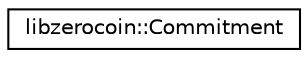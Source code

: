 digraph "Graphical Class Hierarchy"
{
 // LATEX_PDF_SIZE
  edge [fontname="Helvetica",fontsize="10",labelfontname="Helvetica",labelfontsize="10"];
  node [fontname="Helvetica",fontsize="10",shape=record];
  rankdir="LR";
  Node0 [label="libzerocoin::Commitment",height=0.2,width=0.4,color="black", fillcolor="white", style="filled",URL="$classlibzerocoin_1_1_commitment.html",tooltip=" "];
}
